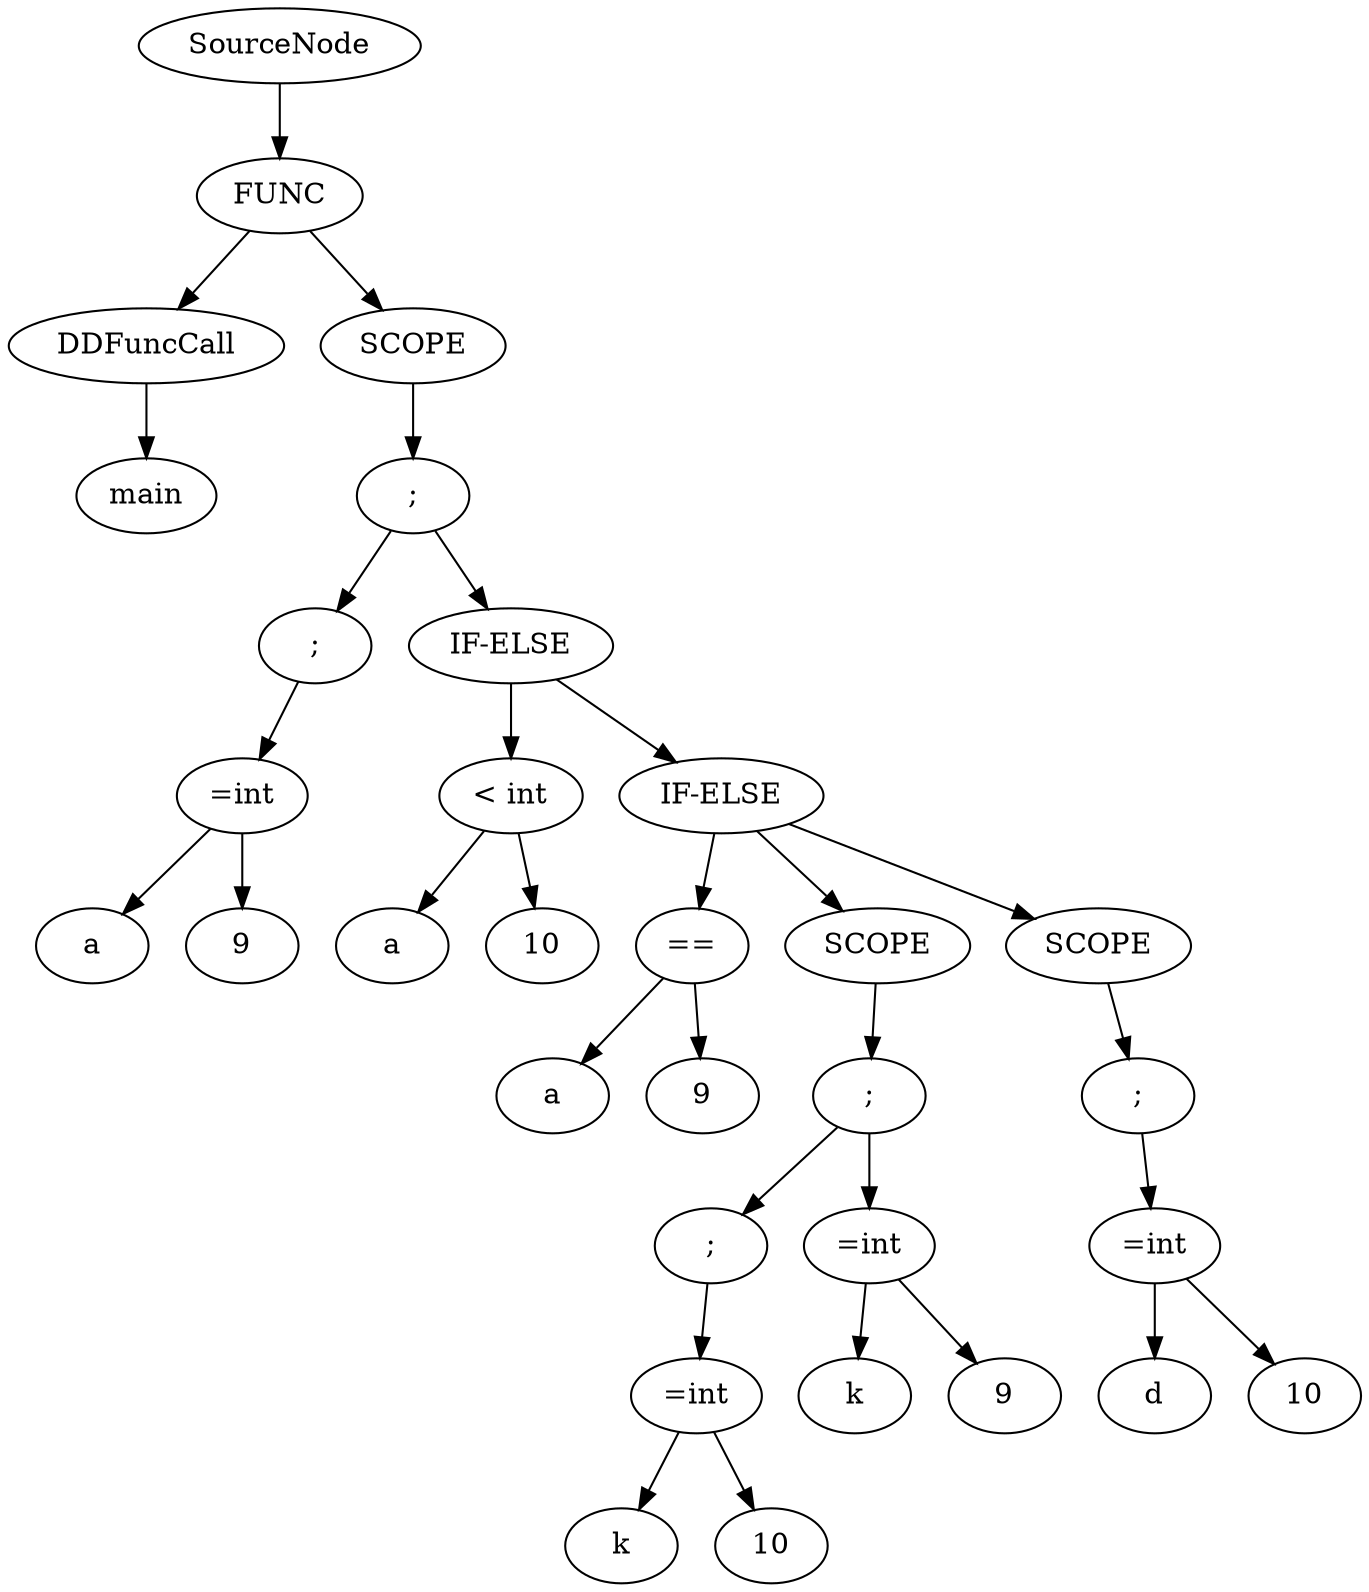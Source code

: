digraph "" {
	graph [bb="0,0,0,0"];
	node [label="\N"];
	{
		graph [rank=same];
		2		 [label=main];
	}
	{
		graph [rank=same];
		5		 [label=a];
		6		 [label=9];
		5 -> 6		 [style=invis];
	}
	{
		graph [rank=same];
		7		 [label="=int"];
	}
	{
		graph [rank=same];
		9		 [label=a];
		10		 [label=10];
		9 -> 10		 [style=invis];
	}
	{
		graph [rank=same];
		16		 [label=a];
		17		 [label=9];
		16 -> 17		 [style=invis];
	}
	{
		graph [rank=same];
		20		 [label=k];
		21		 [label=10];
		20 -> 21		 [style=invis];
	}
	{
		graph [rank=same];
		22		 [label="=int"];
	}
	{
		graph [rank=same];
		24		 [label=k];
		26		 [label=9];
		24 -> 26		 [style=invis];
	}
	{
		graph [rank=same];
		23		 [label=";"];
		25		 [label="=int"];
		23 -> 25		 [style=invis];
	}
	{
		graph [rank=same];
		27		 [label=";"];
	}
	{
		graph [rank=same];
		31		 [label=d];
		33		 [label=10];
		31 -> 33		 [style=invis];
	}
	{
		graph [rank=same];
		32		 [label="=int"];
	}
	{
		graph [rank=same];
		34		 [label=";"];
	}
	{
		graph [rank=same];
		18		 [label="=="];
		28		 [label=SCOPE];
		18 -> 28		 [style=invis];
		35		 [label=SCOPE];
		28 -> 35		 [style=invis];
	}
	{
		graph [rank=same];
		11		 [label="< int"];
		36		 [label="IF-ELSE"];
		11 -> 36		 [style=invis];
	}
	{
		graph [rank=same];
		8		 [label=";"];
		37		 [label="IF-ELSE"];
		8 -> 37		 [style=invis];
	}
	{
		graph [rank=same];
		38		 [label=";"];
	}
	{
		graph [rank=same];
		3		 [label=DDFuncCall];
		39		 [label=SCOPE];
		3 -> 39		 [style=invis];
	}
	0	 [label=SourceNode];
	40	 [label=FUNC];
	0 -> 40;
	3 -> 2;
	7 -> 5;
	7 -> 6;
	8 -> 7;
	11 -> 9;
	11 -> 10;
	18 -> 16;
	18 -> 17;
	22 -> 20;
	22 -> 21;
	23 -> 22;
	25 -> 24;
	25 -> 26;
	27 -> 23;
	27 -> 25;
	28 -> 27;
	32 -> 31;
	32 -> 33;
	34 -> 32;
	35 -> 34;
	36 -> 18;
	36 -> 28;
	36 -> 35;
	37 -> 11;
	37 -> 36;
	38 -> 8;
	38 -> 37;
	39 -> 38;
	40 -> 3;
	40 -> 39;
}
